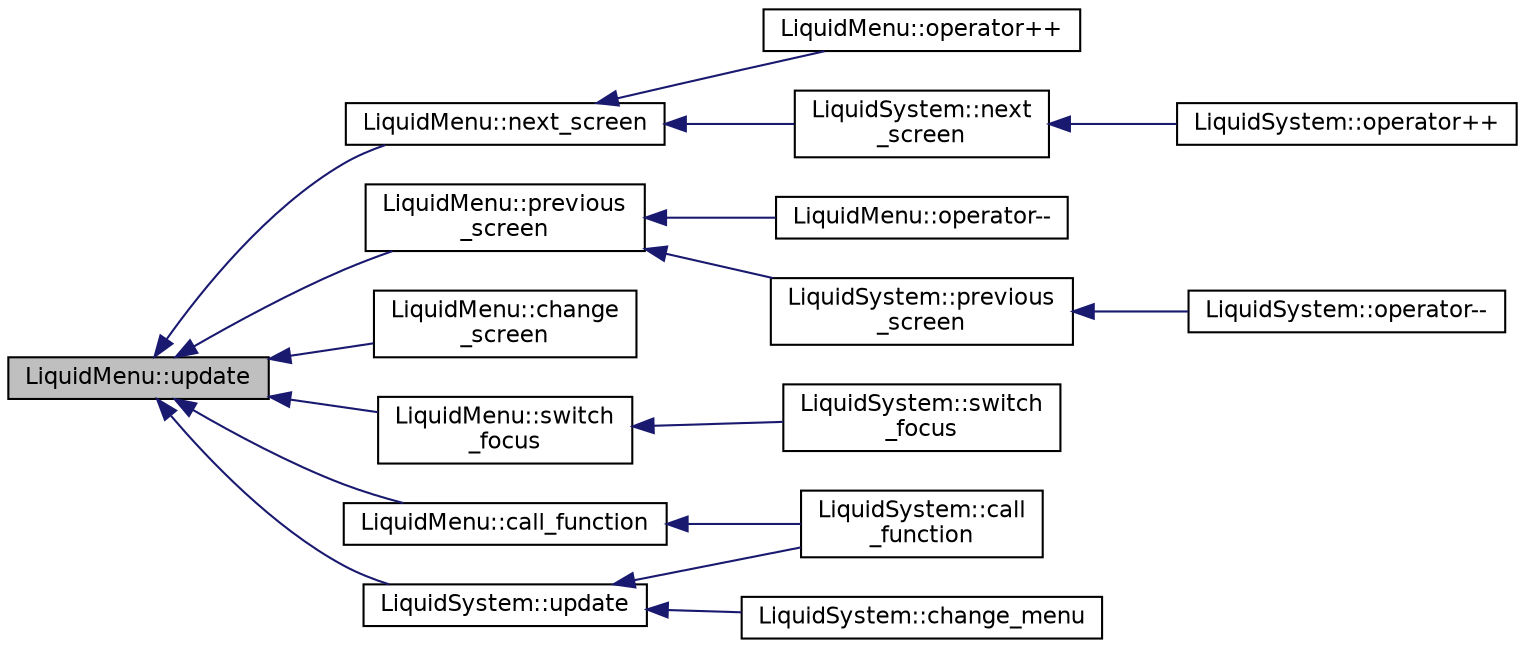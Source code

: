 digraph "LiquidMenu::update"
{
  edge [fontname="Helvetica",fontsize="11",labelfontname="Helvetica",labelfontsize="11"];
  node [fontname="Helvetica",fontsize="11",shape=record];
  rankdir="LR";
  Node114 [label="LiquidMenu::update",height=0.2,width=0.4,color="black", fillcolor="grey75", style="filled", fontcolor="black"];
  Node114 -> Node115 [dir="back",color="midnightblue",fontsize="11",style="solid",fontname="Helvetica"];
  Node115 [label="LiquidMenu::next_screen",height=0.2,width=0.4,color="black", fillcolor="white", style="filled",URL="$class_liquid_menu.html#a6046bb5792ad188b25a5b0e2d7e27fc0",tooltip="Switches to the next screen. "];
  Node115 -> Node116 [dir="back",color="midnightblue",fontsize="11",style="solid",fontname="Helvetica"];
  Node116 [label="LiquidMenu::operator++",height=0.2,width=0.4,color="black", fillcolor="white", style="filled",URL="$class_liquid_menu.html#a12b1b75ac4d82d992213b7d66a73ba63",tooltip="Switches to the next screen. "];
  Node115 -> Node117 [dir="back",color="midnightblue",fontsize="11",style="solid",fontname="Helvetica"];
  Node117 [label="LiquidSystem::next\l_screen",height=0.2,width=0.4,color="black", fillcolor="white", style="filled",URL="$class_liquid_system.html#ae48a34e80b56c097a16d90741ede20bd",tooltip="Switches to the next screen. "];
  Node117 -> Node118 [dir="back",color="midnightblue",fontsize="11",style="solid",fontname="Helvetica"];
  Node118 [label="LiquidSystem::operator++",height=0.2,width=0.4,color="black", fillcolor="white", style="filled",URL="$class_liquid_system.html#a139b86202d2eb109a63ba630464d658a",tooltip="Switches to the next screen. "];
  Node114 -> Node119 [dir="back",color="midnightblue",fontsize="11",style="solid",fontname="Helvetica"];
  Node119 [label="LiquidMenu::previous\l_screen",height=0.2,width=0.4,color="black", fillcolor="white", style="filled",URL="$class_liquid_menu.html#a3924794ce6e3e95bb7b94c3c18d6d9a9",tooltip="Switches to the previous screen. "];
  Node119 -> Node120 [dir="back",color="midnightblue",fontsize="11",style="solid",fontname="Helvetica"];
  Node120 [label="LiquidMenu::operator--",height=0.2,width=0.4,color="black", fillcolor="white", style="filled",URL="$class_liquid_menu.html#a16eb7e91ce25eca66d8b21574a53b50a",tooltip="Switches to the previous screen. "];
  Node119 -> Node121 [dir="back",color="midnightblue",fontsize="11",style="solid",fontname="Helvetica"];
  Node121 [label="LiquidSystem::previous\l_screen",height=0.2,width=0.4,color="black", fillcolor="white", style="filled",URL="$class_liquid_system.html#a41b7cf3ce3f9dff5c08a9f0b5db12c76",tooltip="Switches to the previous screen. "];
  Node121 -> Node122 [dir="back",color="midnightblue",fontsize="11",style="solid",fontname="Helvetica"];
  Node122 [label="LiquidSystem::operator--",height=0.2,width=0.4,color="black", fillcolor="white", style="filled",URL="$class_liquid_system.html#a9464b4f2306bd27ba21d48f86650f596",tooltip="Switches to the previous screen. "];
  Node114 -> Node123 [dir="back",color="midnightblue",fontsize="11",style="solid",fontname="Helvetica"];
  Node123 [label="LiquidMenu::change\l_screen",height=0.2,width=0.4,color="black", fillcolor="white", style="filled",URL="$class_liquid_menu.html#aa2da4a0f2c4406befe7f214e98ba5a48",tooltip="Switches to the specified screen. "];
  Node114 -> Node124 [dir="back",color="midnightblue",fontsize="11",style="solid",fontname="Helvetica"];
  Node124 [label="LiquidMenu::switch\l_focus",height=0.2,width=0.4,color="black", fillcolor="white", style="filled",URL="$class_liquid_menu.html#a558e3573fca7d6774ada70709c1dc2c3",tooltip="Switches the focus. "];
  Node124 -> Node125 [dir="back",color="midnightblue",fontsize="11",style="solid",fontname="Helvetica"];
  Node125 [label="LiquidSystem::switch\l_focus",height=0.2,width=0.4,color="black", fillcolor="white", style="filled",URL="$class_liquid_system.html#ae0a2fc3bbb7e15f0cc8011dab60030a3",tooltip="Switches the focus. "];
  Node114 -> Node126 [dir="back",color="midnightblue",fontsize="11",style="solid",fontname="Helvetica"];
  Node126 [label="LiquidMenu::call_function",height=0.2,width=0.4,color="black", fillcolor="white", style="filled",URL="$class_liquid_menu.html#adc48665ed45cc8b7a688547c2711bee1",tooltip="Calls an attached function specified by the number. "];
  Node126 -> Node127 [dir="back",color="midnightblue",fontsize="11",style="solid",fontname="Helvetica"];
  Node127 [label="LiquidSystem::call\l_function",height=0.2,width=0.4,color="black", fillcolor="white", style="filled",URL="$class_liquid_system.html#a2e7e880c6329b8dca59d019b6ea7d10a",tooltip="Calls an attached function specified by the number. "];
  Node114 -> Node128 [dir="back",color="midnightblue",fontsize="11",style="solid",fontname="Helvetica"];
  Node128 [label="LiquidSystem::update",height=0.2,width=0.4,color="black", fillcolor="white", style="filled",URL="$class_liquid_system.html#a7731917ccc713c153cdcaf3af9894fd7",tooltip="Prints the current screen to the display. "];
  Node128 -> Node129 [dir="back",color="midnightblue",fontsize="11",style="solid",fontname="Helvetica"];
  Node129 [label="LiquidSystem::change_menu",height=0.2,width=0.4,color="black", fillcolor="white", style="filled",URL="$class_liquid_system.html#a88c0956003931a95180a4140ebce048d",tooltip="Switches to the specified menu. "];
  Node128 -> Node127 [dir="back",color="midnightblue",fontsize="11",style="solid",fontname="Helvetica"];
}
